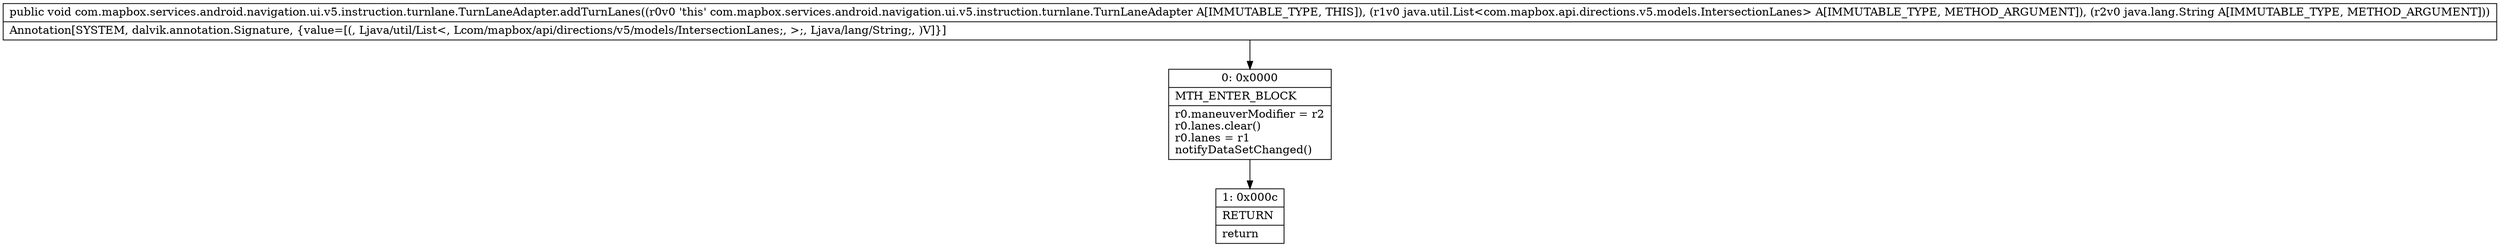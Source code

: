 digraph "CFG forcom.mapbox.services.android.navigation.ui.v5.instruction.turnlane.TurnLaneAdapter.addTurnLanes(Ljava\/util\/List;Ljava\/lang\/String;)V" {
Node_0 [shape=record,label="{0\:\ 0x0000|MTH_ENTER_BLOCK\l|r0.maneuverModifier = r2\lr0.lanes.clear()\lr0.lanes = r1\lnotifyDataSetChanged()\l}"];
Node_1 [shape=record,label="{1\:\ 0x000c|RETURN\l|return\l}"];
MethodNode[shape=record,label="{public void com.mapbox.services.android.navigation.ui.v5.instruction.turnlane.TurnLaneAdapter.addTurnLanes((r0v0 'this' com.mapbox.services.android.navigation.ui.v5.instruction.turnlane.TurnLaneAdapter A[IMMUTABLE_TYPE, THIS]), (r1v0 java.util.List\<com.mapbox.api.directions.v5.models.IntersectionLanes\> A[IMMUTABLE_TYPE, METHOD_ARGUMENT]), (r2v0 java.lang.String A[IMMUTABLE_TYPE, METHOD_ARGUMENT]))  | Annotation[SYSTEM, dalvik.annotation.Signature, \{value=[(, Ljava\/util\/List\<, Lcom\/mapbox\/api\/directions\/v5\/models\/IntersectionLanes;, \>;, Ljava\/lang\/String;, )V]\}]\l}"];
MethodNode -> Node_0;
Node_0 -> Node_1;
}

